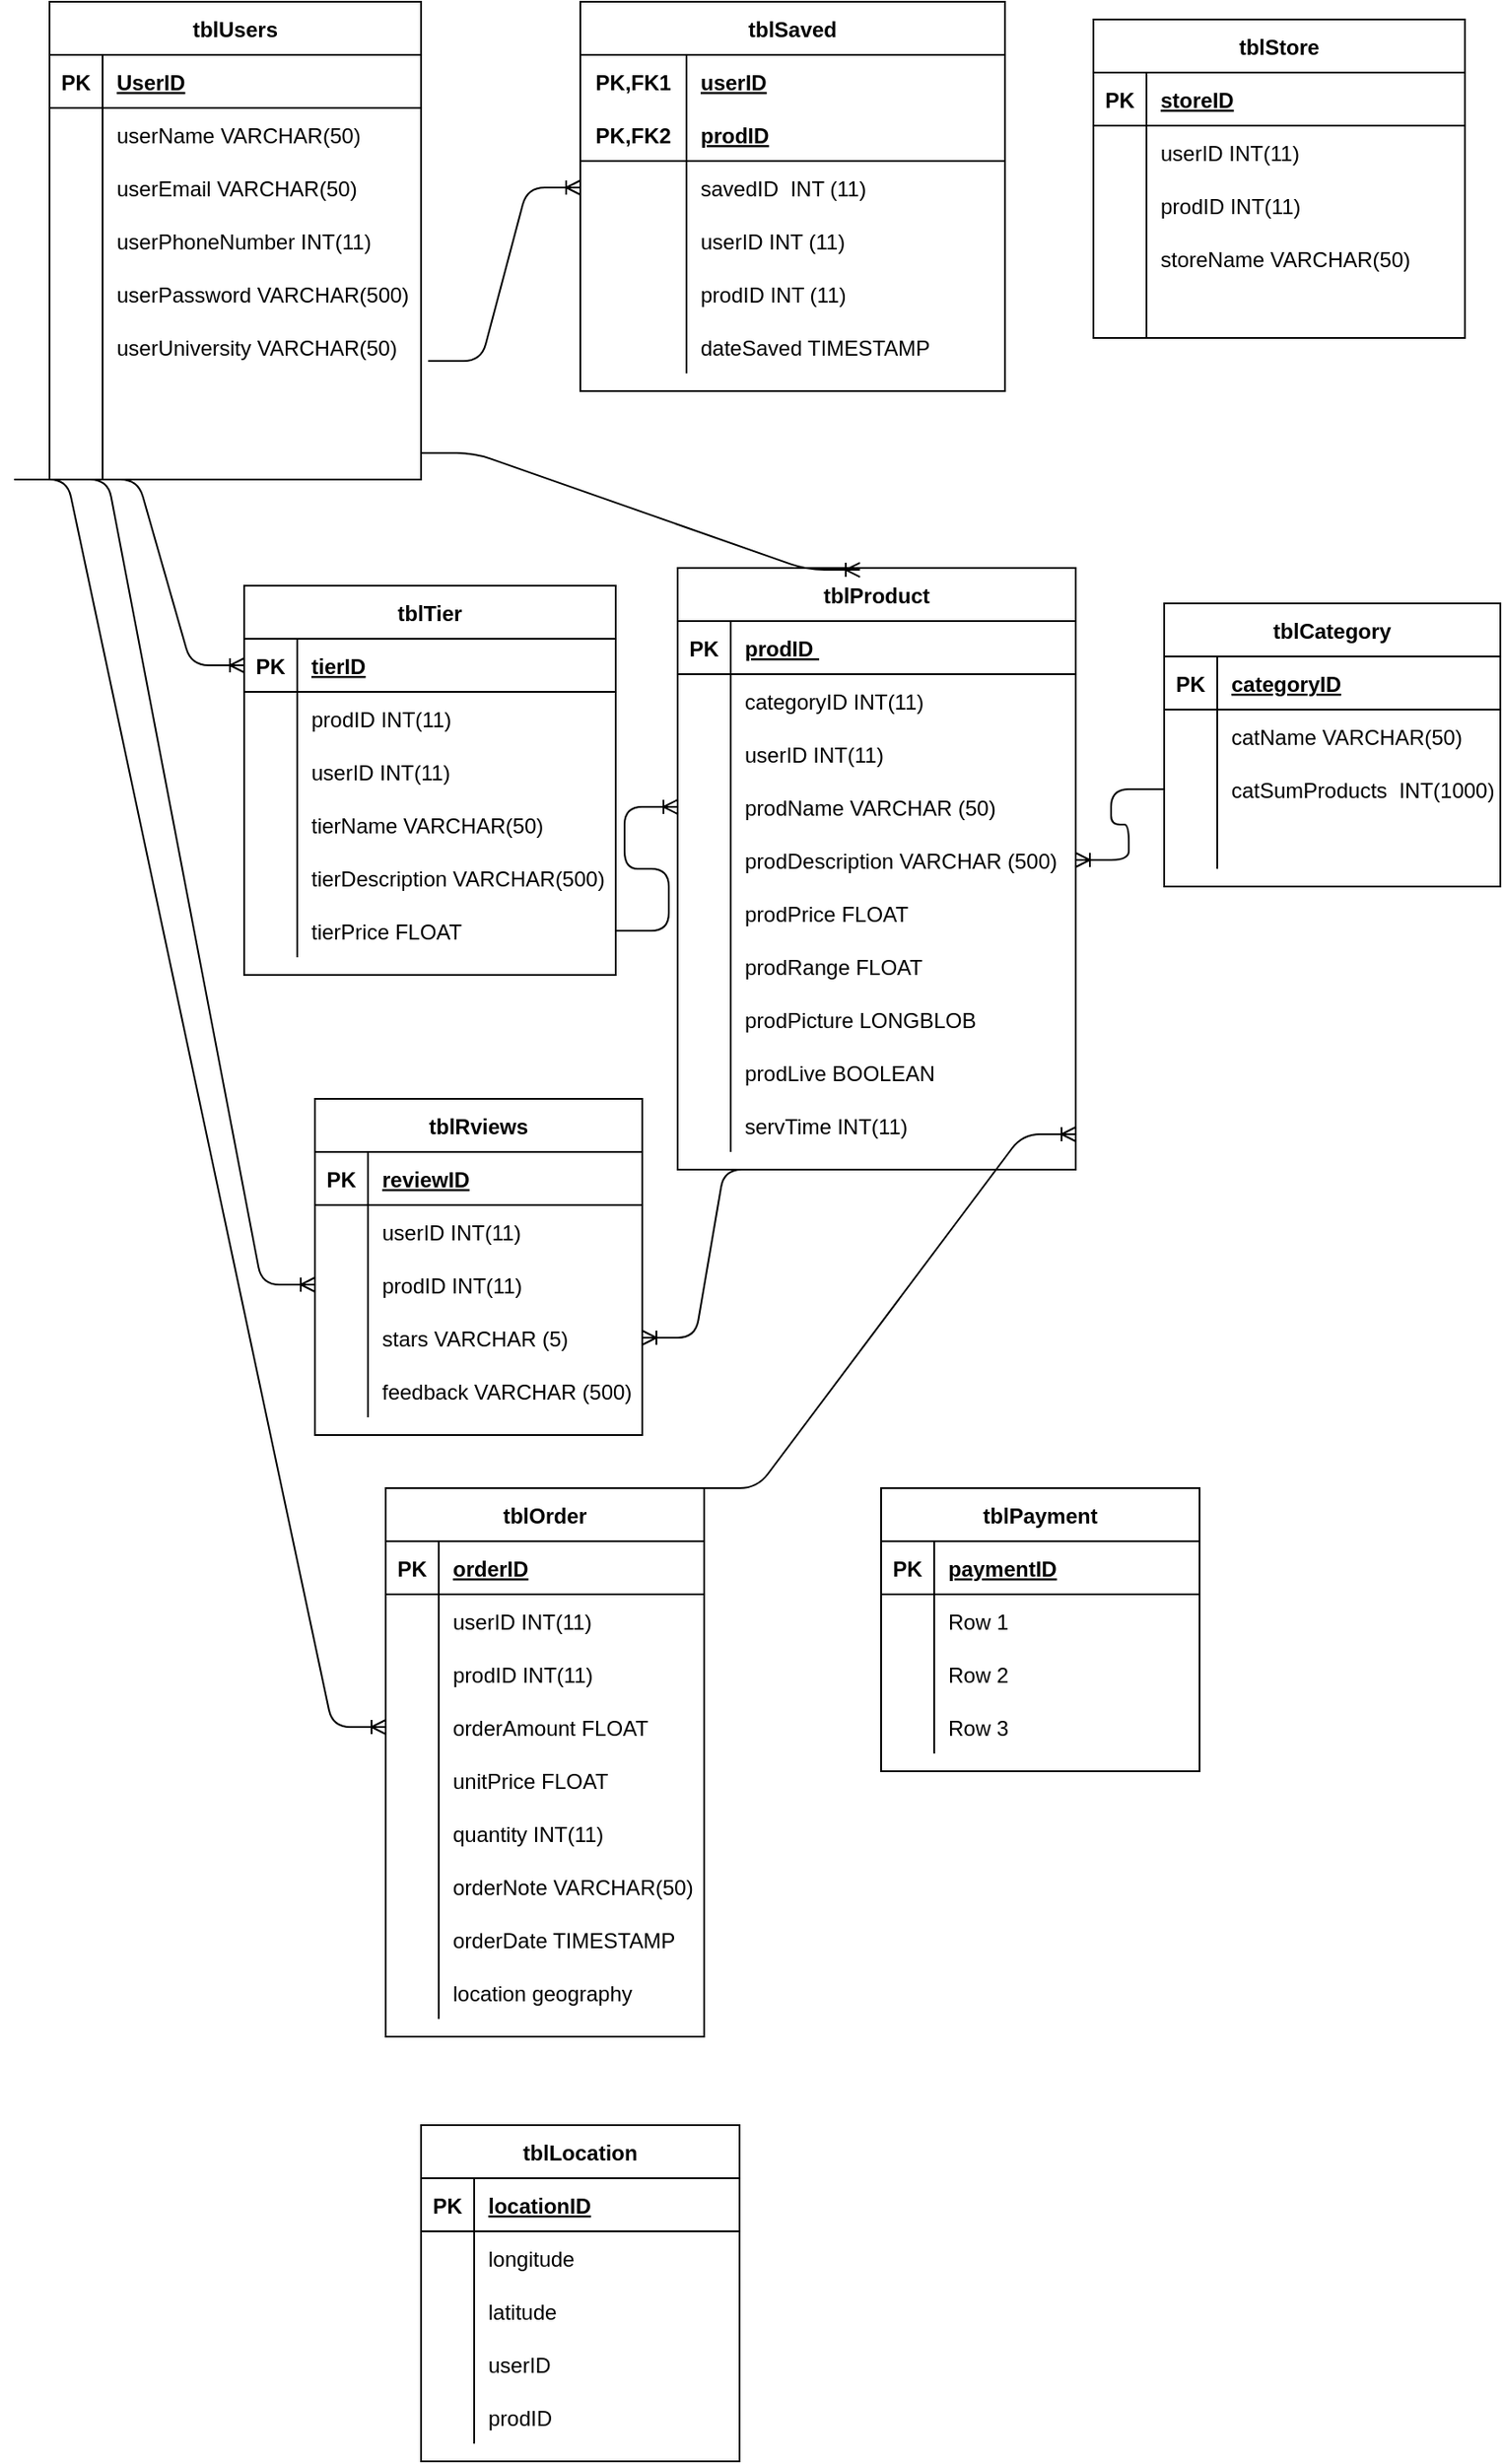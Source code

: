 <mxfile version="14.9.3" type="github">
  <diagram id="fBKo5sXfGQY_q-hxMvpM" name="Page-1">
    <mxGraphModel dx="1718" dy="482" grid="1" gridSize="10" guides="1" tooltips="1" connect="1" arrows="1" fold="1" page="1" pageScale="1" pageWidth="850" pageHeight="1100" math="0" shadow="0">
      <root>
        <mxCell id="0" />
        <mxCell id="1" parent="0" />
        <mxCell id="jsgp8Io5BWECslSWmgJ6-14" value="tblUsers" style="shape=table;startSize=30;container=1;collapsible=1;childLayout=tableLayout;fixedRows=1;rowLines=0;fontStyle=1;align=center;resizeLast=1;" parent="1" vertex="1">
          <mxGeometry x="20" y="40" width="210" height="270" as="geometry" />
        </mxCell>
        <mxCell id="jsgp8Io5BWECslSWmgJ6-15" value="" style="shape=partialRectangle;collapsible=0;dropTarget=0;pointerEvents=0;fillColor=none;top=0;left=0;bottom=1;right=0;points=[[0,0.5],[1,0.5]];portConstraint=eastwest;" parent="jsgp8Io5BWECslSWmgJ6-14" vertex="1">
          <mxGeometry y="30" width="210" height="30" as="geometry" />
        </mxCell>
        <mxCell id="jsgp8Io5BWECslSWmgJ6-16" value="PK" style="shape=partialRectangle;connectable=0;fillColor=none;top=0;left=0;bottom=0;right=0;fontStyle=1;overflow=hidden;" parent="jsgp8Io5BWECslSWmgJ6-15" vertex="1">
          <mxGeometry width="30" height="30" as="geometry" />
        </mxCell>
        <mxCell id="jsgp8Io5BWECslSWmgJ6-17" value="UserID" style="shape=partialRectangle;connectable=0;fillColor=none;top=0;left=0;bottom=0;right=0;align=left;spacingLeft=6;fontStyle=5;overflow=hidden;" parent="jsgp8Io5BWECslSWmgJ6-15" vertex="1">
          <mxGeometry x="30" width="180" height="30" as="geometry" />
        </mxCell>
        <mxCell id="jsgp8Io5BWECslSWmgJ6-18" value="" style="shape=partialRectangle;collapsible=0;dropTarget=0;pointerEvents=0;fillColor=none;top=0;left=0;bottom=0;right=0;points=[[0,0.5],[1,0.5]];portConstraint=eastwest;" parent="jsgp8Io5BWECslSWmgJ6-14" vertex="1">
          <mxGeometry y="60" width="210" height="30" as="geometry" />
        </mxCell>
        <mxCell id="jsgp8Io5BWECslSWmgJ6-19" value="" style="shape=partialRectangle;connectable=0;fillColor=none;top=0;left=0;bottom=0;right=0;editable=1;overflow=hidden;" parent="jsgp8Io5BWECslSWmgJ6-18" vertex="1">
          <mxGeometry width="30" height="30" as="geometry" />
        </mxCell>
        <mxCell id="jsgp8Io5BWECslSWmgJ6-20" value="userName VARCHAR(50)" style="shape=partialRectangle;connectable=0;fillColor=none;top=0;left=0;bottom=0;right=0;align=left;spacingLeft=6;overflow=hidden;" parent="jsgp8Io5BWECslSWmgJ6-18" vertex="1">
          <mxGeometry x="30" width="180" height="30" as="geometry" />
        </mxCell>
        <mxCell id="jsgp8Io5BWECslSWmgJ6-21" value="" style="shape=partialRectangle;collapsible=0;dropTarget=0;pointerEvents=0;fillColor=none;top=0;left=0;bottom=0;right=0;points=[[0,0.5],[1,0.5]];portConstraint=eastwest;" parent="jsgp8Io5BWECslSWmgJ6-14" vertex="1">
          <mxGeometry y="90" width="210" height="30" as="geometry" />
        </mxCell>
        <mxCell id="jsgp8Io5BWECslSWmgJ6-22" value="" style="shape=partialRectangle;connectable=0;fillColor=none;top=0;left=0;bottom=0;right=0;editable=1;overflow=hidden;" parent="jsgp8Io5BWECslSWmgJ6-21" vertex="1">
          <mxGeometry width="30" height="30" as="geometry" />
        </mxCell>
        <mxCell id="jsgp8Io5BWECslSWmgJ6-23" value="userEmail VARCHAR(50)" style="shape=partialRectangle;connectable=0;fillColor=none;top=0;left=0;bottom=0;right=0;align=left;spacingLeft=6;overflow=hidden;" parent="jsgp8Io5BWECslSWmgJ6-21" vertex="1">
          <mxGeometry x="30" width="180" height="30" as="geometry" />
        </mxCell>
        <mxCell id="jsgp8Io5BWECslSWmgJ6-24" value="" style="shape=partialRectangle;collapsible=0;dropTarget=0;pointerEvents=0;fillColor=none;top=0;left=0;bottom=0;right=0;points=[[0,0.5],[1,0.5]];portConstraint=eastwest;" parent="jsgp8Io5BWECslSWmgJ6-14" vertex="1">
          <mxGeometry y="120" width="210" height="30" as="geometry" />
        </mxCell>
        <mxCell id="jsgp8Io5BWECslSWmgJ6-25" value="" style="shape=partialRectangle;connectable=0;fillColor=none;top=0;left=0;bottom=0;right=0;editable=1;overflow=hidden;" parent="jsgp8Io5BWECslSWmgJ6-24" vertex="1">
          <mxGeometry width="30" height="30" as="geometry" />
        </mxCell>
        <mxCell id="jsgp8Io5BWECslSWmgJ6-26" value="userPhoneNumber INT(11)" style="shape=partialRectangle;connectable=0;fillColor=none;top=0;left=0;bottom=0;right=0;align=left;spacingLeft=6;overflow=hidden;" parent="jsgp8Io5BWECslSWmgJ6-24" vertex="1">
          <mxGeometry x="30" width="180" height="30" as="geometry" />
        </mxCell>
        <mxCell id="jsgp8Io5BWECslSWmgJ6-40" value="" style="shape=partialRectangle;collapsible=0;dropTarget=0;pointerEvents=0;fillColor=none;top=0;left=0;bottom=0;right=0;points=[[0,0.5],[1,0.5]];portConstraint=eastwest;" parent="jsgp8Io5BWECslSWmgJ6-14" vertex="1">
          <mxGeometry y="150" width="210" height="30" as="geometry" />
        </mxCell>
        <mxCell id="jsgp8Io5BWECslSWmgJ6-41" value="" style="shape=partialRectangle;connectable=0;fillColor=none;top=0;left=0;bottom=0;right=0;editable=1;overflow=hidden;" parent="jsgp8Io5BWECslSWmgJ6-40" vertex="1">
          <mxGeometry width="30" height="30" as="geometry" />
        </mxCell>
        <mxCell id="jsgp8Io5BWECslSWmgJ6-42" value="userPassword VARCHAR(500)" style="shape=partialRectangle;connectable=0;fillColor=none;top=0;left=0;bottom=0;right=0;align=left;spacingLeft=6;overflow=hidden;" parent="jsgp8Io5BWECslSWmgJ6-40" vertex="1">
          <mxGeometry x="30" width="180" height="30" as="geometry" />
        </mxCell>
        <mxCell id="jsgp8Io5BWECslSWmgJ6-43" value="" style="shape=partialRectangle;collapsible=0;dropTarget=0;pointerEvents=0;fillColor=none;top=0;left=0;bottom=0;right=0;points=[[0,0.5],[1,0.5]];portConstraint=eastwest;" parent="jsgp8Io5BWECslSWmgJ6-14" vertex="1">
          <mxGeometry y="180" width="210" height="30" as="geometry" />
        </mxCell>
        <mxCell id="jsgp8Io5BWECslSWmgJ6-44" value="" style="shape=partialRectangle;connectable=0;fillColor=none;top=0;left=0;bottom=0;right=0;editable=1;overflow=hidden;" parent="jsgp8Io5BWECslSWmgJ6-43" vertex="1">
          <mxGeometry width="30" height="30" as="geometry" />
        </mxCell>
        <mxCell id="jsgp8Io5BWECslSWmgJ6-45" value="userUniversity VARCHAR(50)" style="shape=partialRectangle;connectable=0;fillColor=none;top=0;left=0;bottom=0;right=0;align=left;spacingLeft=6;overflow=hidden;" parent="jsgp8Io5BWECslSWmgJ6-43" vertex="1">
          <mxGeometry x="30" width="180" height="30" as="geometry" />
        </mxCell>
        <mxCell id="jsgp8Io5BWECslSWmgJ6-46" value="" style="shape=partialRectangle;collapsible=0;dropTarget=0;pointerEvents=0;fillColor=none;top=0;left=0;bottom=0;right=0;points=[[0,0.5],[1,0.5]];portConstraint=eastwest;" parent="jsgp8Io5BWECslSWmgJ6-14" vertex="1">
          <mxGeometry y="210" width="210" height="30" as="geometry" />
        </mxCell>
        <mxCell id="jsgp8Io5BWECslSWmgJ6-47" value="" style="shape=partialRectangle;connectable=0;fillColor=none;top=0;left=0;bottom=0;right=0;editable=1;overflow=hidden;" parent="jsgp8Io5BWECslSWmgJ6-46" vertex="1">
          <mxGeometry width="30" height="30" as="geometry" />
        </mxCell>
        <mxCell id="jsgp8Io5BWECslSWmgJ6-48" value="" style="shape=partialRectangle;connectable=0;fillColor=none;top=0;left=0;bottom=0;right=0;align=left;spacingLeft=6;overflow=hidden;" parent="jsgp8Io5BWECslSWmgJ6-46" vertex="1">
          <mxGeometry x="30" width="180" height="30" as="geometry" />
        </mxCell>
        <mxCell id="jsgp8Io5BWECslSWmgJ6-49" value="" style="shape=partialRectangle;collapsible=0;dropTarget=0;pointerEvents=0;fillColor=none;top=0;left=0;bottom=0;right=0;points=[[0,0.5],[1,0.5]];portConstraint=eastwest;" parent="jsgp8Io5BWECslSWmgJ6-14" vertex="1">
          <mxGeometry y="240" width="210" height="30" as="geometry" />
        </mxCell>
        <mxCell id="jsgp8Io5BWECslSWmgJ6-50" value="" style="shape=partialRectangle;connectable=0;fillColor=none;top=0;left=0;bottom=0;right=0;editable=1;overflow=hidden;" parent="jsgp8Io5BWECslSWmgJ6-49" vertex="1">
          <mxGeometry width="30" height="30" as="geometry" />
        </mxCell>
        <mxCell id="jsgp8Io5BWECslSWmgJ6-51" value="" style="shape=partialRectangle;connectable=0;fillColor=none;top=0;left=0;bottom=0;right=0;align=left;spacingLeft=6;overflow=hidden;" parent="jsgp8Io5BWECslSWmgJ6-49" vertex="1">
          <mxGeometry x="30" width="180" height="30" as="geometry" />
        </mxCell>
        <mxCell id="jsgp8Io5BWECslSWmgJ6-27" value="tblSaved" style="shape=table;startSize=30;container=1;collapsible=1;childLayout=tableLayout;fixedRows=1;rowLines=0;fontStyle=1;align=center;resizeLast=1;" parent="1" vertex="1">
          <mxGeometry x="320" y="40" width="240" height="220" as="geometry" />
        </mxCell>
        <mxCell id="jsgp8Io5BWECslSWmgJ6-28" value="" style="shape=partialRectangle;collapsible=0;dropTarget=0;pointerEvents=0;fillColor=none;top=0;left=0;bottom=0;right=0;points=[[0,0.5],[1,0.5]];portConstraint=eastwest;" parent="jsgp8Io5BWECslSWmgJ6-27" vertex="1">
          <mxGeometry y="30" width="240" height="30" as="geometry" />
        </mxCell>
        <mxCell id="jsgp8Io5BWECslSWmgJ6-29" value="PK,FK1" style="shape=partialRectangle;connectable=0;fillColor=none;top=0;left=0;bottom=0;right=0;fontStyle=1;overflow=hidden;" parent="jsgp8Io5BWECslSWmgJ6-28" vertex="1">
          <mxGeometry width="60" height="30" as="geometry" />
        </mxCell>
        <mxCell id="jsgp8Io5BWECslSWmgJ6-30" value="userID" style="shape=partialRectangle;connectable=0;fillColor=none;top=0;left=0;bottom=0;right=0;align=left;spacingLeft=6;fontStyle=5;overflow=hidden;" parent="jsgp8Io5BWECslSWmgJ6-28" vertex="1">
          <mxGeometry x="60" width="180" height="30" as="geometry" />
        </mxCell>
        <mxCell id="jsgp8Io5BWECslSWmgJ6-31" value="" style="shape=partialRectangle;collapsible=0;dropTarget=0;pointerEvents=0;fillColor=none;top=0;left=0;bottom=1;right=0;points=[[0,0.5],[1,0.5]];portConstraint=eastwest;" parent="jsgp8Io5BWECslSWmgJ6-27" vertex="1">
          <mxGeometry y="60" width="240" height="30" as="geometry" />
        </mxCell>
        <mxCell id="jsgp8Io5BWECslSWmgJ6-32" value="PK,FK2" style="shape=partialRectangle;connectable=0;fillColor=none;top=0;left=0;bottom=0;right=0;fontStyle=1;overflow=hidden;" parent="jsgp8Io5BWECslSWmgJ6-31" vertex="1">
          <mxGeometry width="60" height="30" as="geometry" />
        </mxCell>
        <mxCell id="jsgp8Io5BWECslSWmgJ6-33" value="prodID" style="shape=partialRectangle;connectable=0;fillColor=none;top=0;left=0;bottom=0;right=0;align=left;spacingLeft=6;fontStyle=5;overflow=hidden;" parent="jsgp8Io5BWECslSWmgJ6-31" vertex="1">
          <mxGeometry x="60" width="180" height="30" as="geometry" />
        </mxCell>
        <mxCell id="jsgp8Io5BWECslSWmgJ6-34" value="" style="shape=partialRectangle;collapsible=0;dropTarget=0;pointerEvents=0;fillColor=none;top=0;left=0;bottom=0;right=0;points=[[0,0.5],[1,0.5]];portConstraint=eastwest;" parent="jsgp8Io5BWECslSWmgJ6-27" vertex="1">
          <mxGeometry y="90" width="240" height="30" as="geometry" />
        </mxCell>
        <mxCell id="jsgp8Io5BWECslSWmgJ6-35" value="" style="shape=partialRectangle;connectable=0;fillColor=none;top=0;left=0;bottom=0;right=0;editable=1;overflow=hidden;" parent="jsgp8Io5BWECslSWmgJ6-34" vertex="1">
          <mxGeometry width="60" height="30" as="geometry" />
        </mxCell>
        <mxCell id="jsgp8Io5BWECslSWmgJ6-36" value="savedID  INT (11)" style="shape=partialRectangle;connectable=0;fillColor=none;top=0;left=0;bottom=0;right=0;align=left;spacingLeft=6;overflow=hidden;" parent="jsgp8Io5BWECslSWmgJ6-34" vertex="1">
          <mxGeometry x="60" width="180" height="30" as="geometry" />
        </mxCell>
        <mxCell id="jsgp8Io5BWECslSWmgJ6-37" value="" style="shape=partialRectangle;collapsible=0;dropTarget=0;pointerEvents=0;fillColor=none;top=0;left=0;bottom=0;right=0;points=[[0,0.5],[1,0.5]];portConstraint=eastwest;" parent="jsgp8Io5BWECslSWmgJ6-27" vertex="1">
          <mxGeometry y="120" width="240" height="30" as="geometry" />
        </mxCell>
        <mxCell id="jsgp8Io5BWECslSWmgJ6-38" value="" style="shape=partialRectangle;connectable=0;fillColor=none;top=0;left=0;bottom=0;right=0;editable=1;overflow=hidden;" parent="jsgp8Io5BWECslSWmgJ6-37" vertex="1">
          <mxGeometry width="60" height="30" as="geometry" />
        </mxCell>
        <mxCell id="jsgp8Io5BWECslSWmgJ6-39" value="userID INT (11)" style="shape=partialRectangle;connectable=0;fillColor=none;top=0;left=0;bottom=0;right=0;align=left;spacingLeft=6;overflow=hidden;" parent="jsgp8Io5BWECslSWmgJ6-37" vertex="1">
          <mxGeometry x="60" width="180" height="30" as="geometry" />
        </mxCell>
        <mxCell id="jsgp8Io5BWECslSWmgJ6-65" value="" style="shape=partialRectangle;collapsible=0;dropTarget=0;pointerEvents=0;fillColor=none;top=0;left=0;bottom=0;right=0;points=[[0,0.5],[1,0.5]];portConstraint=eastwest;" parent="jsgp8Io5BWECslSWmgJ6-27" vertex="1">
          <mxGeometry y="150" width="240" height="30" as="geometry" />
        </mxCell>
        <mxCell id="jsgp8Io5BWECslSWmgJ6-66" value="" style="shape=partialRectangle;connectable=0;fillColor=none;top=0;left=0;bottom=0;right=0;editable=1;overflow=hidden;" parent="jsgp8Io5BWECslSWmgJ6-65" vertex="1">
          <mxGeometry width="60" height="30" as="geometry" />
        </mxCell>
        <mxCell id="jsgp8Io5BWECslSWmgJ6-67" value="prodID INT (11)" style="shape=partialRectangle;connectable=0;fillColor=none;top=0;left=0;bottom=0;right=0;align=left;spacingLeft=6;overflow=hidden;" parent="jsgp8Io5BWECslSWmgJ6-65" vertex="1">
          <mxGeometry x="60" width="180" height="30" as="geometry" />
        </mxCell>
        <mxCell id="jsgp8Io5BWECslSWmgJ6-68" value="" style="shape=partialRectangle;collapsible=0;dropTarget=0;pointerEvents=0;fillColor=none;top=0;left=0;bottom=0;right=0;points=[[0,0.5],[1,0.5]];portConstraint=eastwest;" parent="jsgp8Io5BWECslSWmgJ6-27" vertex="1">
          <mxGeometry y="180" width="240" height="30" as="geometry" />
        </mxCell>
        <mxCell id="jsgp8Io5BWECslSWmgJ6-69" value="" style="shape=partialRectangle;connectable=0;fillColor=none;top=0;left=0;bottom=0;right=0;editable=1;overflow=hidden;" parent="jsgp8Io5BWECslSWmgJ6-68" vertex="1">
          <mxGeometry width="60" height="30" as="geometry" />
        </mxCell>
        <mxCell id="jsgp8Io5BWECslSWmgJ6-70" value="dateSaved TIMESTAMP " style="shape=partialRectangle;connectable=0;fillColor=none;top=0;left=0;bottom=0;right=0;align=left;spacingLeft=6;overflow=hidden;" parent="jsgp8Io5BWECslSWmgJ6-68" vertex="1">
          <mxGeometry x="60" width="180" height="30" as="geometry" />
        </mxCell>
        <mxCell id="jsgp8Io5BWECslSWmgJ6-52" value="tblPayment" style="shape=table;startSize=30;container=1;collapsible=1;childLayout=tableLayout;fixedRows=1;rowLines=0;fontStyle=1;align=center;resizeLast=1;" parent="1" vertex="1">
          <mxGeometry x="490" y="880" width="180" height="160" as="geometry" />
        </mxCell>
        <mxCell id="jsgp8Io5BWECslSWmgJ6-53" value="" style="shape=partialRectangle;collapsible=0;dropTarget=0;pointerEvents=0;fillColor=none;top=0;left=0;bottom=1;right=0;points=[[0,0.5],[1,0.5]];portConstraint=eastwest;" parent="jsgp8Io5BWECslSWmgJ6-52" vertex="1">
          <mxGeometry y="30" width="180" height="30" as="geometry" />
        </mxCell>
        <mxCell id="jsgp8Io5BWECslSWmgJ6-54" value="PK" style="shape=partialRectangle;connectable=0;fillColor=none;top=0;left=0;bottom=0;right=0;fontStyle=1;overflow=hidden;" parent="jsgp8Io5BWECslSWmgJ6-53" vertex="1">
          <mxGeometry width="30" height="30" as="geometry" />
        </mxCell>
        <mxCell id="jsgp8Io5BWECslSWmgJ6-55" value="paymentID" style="shape=partialRectangle;connectable=0;fillColor=none;top=0;left=0;bottom=0;right=0;align=left;spacingLeft=6;fontStyle=5;overflow=hidden;" parent="jsgp8Io5BWECslSWmgJ6-53" vertex="1">
          <mxGeometry x="30" width="150" height="30" as="geometry" />
        </mxCell>
        <mxCell id="jsgp8Io5BWECslSWmgJ6-56" value="" style="shape=partialRectangle;collapsible=0;dropTarget=0;pointerEvents=0;fillColor=none;top=0;left=0;bottom=0;right=0;points=[[0,0.5],[1,0.5]];portConstraint=eastwest;" parent="jsgp8Io5BWECslSWmgJ6-52" vertex="1">
          <mxGeometry y="60" width="180" height="30" as="geometry" />
        </mxCell>
        <mxCell id="jsgp8Io5BWECslSWmgJ6-57" value="" style="shape=partialRectangle;connectable=0;fillColor=none;top=0;left=0;bottom=0;right=0;editable=1;overflow=hidden;" parent="jsgp8Io5BWECslSWmgJ6-56" vertex="1">
          <mxGeometry width="30" height="30" as="geometry" />
        </mxCell>
        <mxCell id="jsgp8Io5BWECslSWmgJ6-58" value="Row 1" style="shape=partialRectangle;connectable=0;fillColor=none;top=0;left=0;bottom=0;right=0;align=left;spacingLeft=6;overflow=hidden;" parent="jsgp8Io5BWECslSWmgJ6-56" vertex="1">
          <mxGeometry x="30" width="150" height="30" as="geometry" />
        </mxCell>
        <mxCell id="jsgp8Io5BWECslSWmgJ6-59" value="" style="shape=partialRectangle;collapsible=0;dropTarget=0;pointerEvents=0;fillColor=none;top=0;left=0;bottom=0;right=0;points=[[0,0.5],[1,0.5]];portConstraint=eastwest;" parent="jsgp8Io5BWECslSWmgJ6-52" vertex="1">
          <mxGeometry y="90" width="180" height="30" as="geometry" />
        </mxCell>
        <mxCell id="jsgp8Io5BWECslSWmgJ6-60" value="" style="shape=partialRectangle;connectable=0;fillColor=none;top=0;left=0;bottom=0;right=0;editable=1;overflow=hidden;" parent="jsgp8Io5BWECslSWmgJ6-59" vertex="1">
          <mxGeometry width="30" height="30" as="geometry" />
        </mxCell>
        <mxCell id="jsgp8Io5BWECslSWmgJ6-61" value="Row 2" style="shape=partialRectangle;connectable=0;fillColor=none;top=0;left=0;bottom=0;right=0;align=left;spacingLeft=6;overflow=hidden;" parent="jsgp8Io5BWECslSWmgJ6-59" vertex="1">
          <mxGeometry x="30" width="150" height="30" as="geometry" />
        </mxCell>
        <mxCell id="jsgp8Io5BWECslSWmgJ6-62" value="" style="shape=partialRectangle;collapsible=0;dropTarget=0;pointerEvents=0;fillColor=none;top=0;left=0;bottom=0;right=0;points=[[0,0.5],[1,0.5]];portConstraint=eastwest;" parent="jsgp8Io5BWECslSWmgJ6-52" vertex="1">
          <mxGeometry y="120" width="180" height="30" as="geometry" />
        </mxCell>
        <mxCell id="jsgp8Io5BWECslSWmgJ6-63" value="" style="shape=partialRectangle;connectable=0;fillColor=none;top=0;left=0;bottom=0;right=0;editable=1;overflow=hidden;" parent="jsgp8Io5BWECslSWmgJ6-62" vertex="1">
          <mxGeometry width="30" height="30" as="geometry" />
        </mxCell>
        <mxCell id="jsgp8Io5BWECslSWmgJ6-64" value="Row 3" style="shape=partialRectangle;connectable=0;fillColor=none;top=0;left=0;bottom=0;right=0;align=left;spacingLeft=6;overflow=hidden;" parent="jsgp8Io5BWECslSWmgJ6-62" vertex="1">
          <mxGeometry x="30" width="150" height="30" as="geometry" />
        </mxCell>
        <mxCell id="jsgp8Io5BWECslSWmgJ6-72" value="" style="edgeStyle=entityRelationEdgeStyle;fontSize=12;html=1;endArrow=ERoneToMany;exitX=1.019;exitY=0.767;exitDx=0;exitDy=0;exitPerimeter=0;entryX=0;entryY=0.5;entryDx=0;entryDy=0;" parent="1" source="jsgp8Io5BWECslSWmgJ6-43" target="jsgp8Io5BWECslSWmgJ6-34" edge="1">
          <mxGeometry width="100" height="100" relative="1" as="geometry">
            <mxPoint x="290" y="240" as="sourcePoint" />
            <mxPoint x="390" y="140" as="targetPoint" />
          </mxGeometry>
        </mxCell>
        <mxCell id="jsgp8Io5BWECslSWmgJ6-86" value="tblProduct" style="shape=table;startSize=30;container=1;collapsible=1;childLayout=tableLayout;fixedRows=1;rowLines=0;fontStyle=1;align=center;resizeLast=1;" parent="1" vertex="1">
          <mxGeometry x="375" y="360" width="225" height="340" as="geometry" />
        </mxCell>
        <mxCell id="jsgp8Io5BWECslSWmgJ6-87" value="" style="shape=partialRectangle;collapsible=0;dropTarget=0;pointerEvents=0;fillColor=none;top=0;left=0;bottom=1;right=0;points=[[0,0.5],[1,0.5]];portConstraint=eastwest;" parent="jsgp8Io5BWECslSWmgJ6-86" vertex="1">
          <mxGeometry y="30" width="225" height="30" as="geometry" />
        </mxCell>
        <mxCell id="jsgp8Io5BWECslSWmgJ6-88" value="PK" style="shape=partialRectangle;connectable=0;fillColor=none;top=0;left=0;bottom=0;right=0;fontStyle=1;overflow=hidden;" parent="jsgp8Io5BWECslSWmgJ6-87" vertex="1">
          <mxGeometry width="30" height="30" as="geometry" />
        </mxCell>
        <mxCell id="jsgp8Io5BWECslSWmgJ6-89" value="prodID " style="shape=partialRectangle;connectable=0;fillColor=none;top=0;left=0;bottom=0;right=0;align=left;spacingLeft=6;fontStyle=5;overflow=hidden;" parent="jsgp8Io5BWECslSWmgJ6-87" vertex="1">
          <mxGeometry x="30" width="195" height="30" as="geometry" />
        </mxCell>
        <mxCell id="jsgp8Io5BWECslSWmgJ6-90" value="" style="shape=partialRectangle;collapsible=0;dropTarget=0;pointerEvents=0;fillColor=none;top=0;left=0;bottom=0;right=0;points=[[0,0.5],[1,0.5]];portConstraint=eastwest;" parent="jsgp8Io5BWECslSWmgJ6-86" vertex="1">
          <mxGeometry y="60" width="225" height="30" as="geometry" />
        </mxCell>
        <mxCell id="jsgp8Io5BWECslSWmgJ6-91" value="" style="shape=partialRectangle;connectable=0;fillColor=none;top=0;left=0;bottom=0;right=0;editable=1;overflow=hidden;" parent="jsgp8Io5BWECslSWmgJ6-90" vertex="1">
          <mxGeometry width="30" height="30" as="geometry" />
        </mxCell>
        <mxCell id="jsgp8Io5BWECslSWmgJ6-92" value="categoryID INT(11)" style="shape=partialRectangle;connectable=0;fillColor=none;top=0;left=0;bottom=0;right=0;align=left;spacingLeft=6;overflow=hidden;" parent="jsgp8Io5BWECslSWmgJ6-90" vertex="1">
          <mxGeometry x="30" width="195" height="30" as="geometry" />
        </mxCell>
        <mxCell id="jsgp8Io5BWECslSWmgJ6-99" value="" style="shape=partialRectangle;collapsible=0;dropTarget=0;pointerEvents=0;fillColor=none;top=0;left=0;bottom=0;right=0;points=[[0,0.5],[1,0.5]];portConstraint=eastwest;" parent="jsgp8Io5BWECslSWmgJ6-86" vertex="1">
          <mxGeometry y="90" width="225" height="30" as="geometry" />
        </mxCell>
        <mxCell id="jsgp8Io5BWECslSWmgJ6-100" value="" style="shape=partialRectangle;connectable=0;fillColor=none;top=0;left=0;bottom=0;right=0;editable=1;overflow=hidden;" parent="jsgp8Io5BWECslSWmgJ6-99" vertex="1">
          <mxGeometry width="30" height="30" as="geometry" />
        </mxCell>
        <mxCell id="jsgp8Io5BWECslSWmgJ6-101" value="userID INT(11)" style="shape=partialRectangle;connectable=0;fillColor=none;top=0;left=0;bottom=0;right=0;align=left;spacingLeft=6;overflow=hidden;" parent="jsgp8Io5BWECslSWmgJ6-99" vertex="1">
          <mxGeometry x="30" width="195" height="30" as="geometry" />
        </mxCell>
        <mxCell id="jsgp8Io5BWECslSWmgJ6-93" value="" style="shape=partialRectangle;collapsible=0;dropTarget=0;pointerEvents=0;fillColor=none;top=0;left=0;bottom=0;right=0;points=[[0,0.5],[1,0.5]];portConstraint=eastwest;" parent="jsgp8Io5BWECslSWmgJ6-86" vertex="1">
          <mxGeometry y="120" width="225" height="30" as="geometry" />
        </mxCell>
        <mxCell id="jsgp8Io5BWECslSWmgJ6-94" value="" style="shape=partialRectangle;connectable=0;fillColor=none;top=0;left=0;bottom=0;right=0;editable=1;overflow=hidden;" parent="jsgp8Io5BWECslSWmgJ6-93" vertex="1">
          <mxGeometry width="30" height="30" as="geometry" />
        </mxCell>
        <mxCell id="jsgp8Io5BWECslSWmgJ6-95" value="prodName VARCHAR (50)" style="shape=partialRectangle;connectable=0;fillColor=none;top=0;left=0;bottom=0;right=0;align=left;spacingLeft=6;overflow=hidden;" parent="jsgp8Io5BWECslSWmgJ6-93" vertex="1">
          <mxGeometry x="30" width="195" height="30" as="geometry" />
        </mxCell>
        <mxCell id="jsgp8Io5BWECslSWmgJ6-102" value="" style="shape=partialRectangle;collapsible=0;dropTarget=0;pointerEvents=0;fillColor=none;top=0;left=0;bottom=0;right=0;points=[[0,0.5],[1,0.5]];portConstraint=eastwest;" parent="jsgp8Io5BWECslSWmgJ6-86" vertex="1">
          <mxGeometry y="150" width="225" height="30" as="geometry" />
        </mxCell>
        <mxCell id="jsgp8Io5BWECslSWmgJ6-103" value="" style="shape=partialRectangle;connectable=0;fillColor=none;top=0;left=0;bottom=0;right=0;editable=1;overflow=hidden;" parent="jsgp8Io5BWECslSWmgJ6-102" vertex="1">
          <mxGeometry width="30" height="30" as="geometry" />
        </mxCell>
        <mxCell id="jsgp8Io5BWECslSWmgJ6-104" value="prodDescription VARCHAR (500)" style="shape=partialRectangle;connectable=0;fillColor=none;top=0;left=0;bottom=0;right=0;align=left;spacingLeft=6;overflow=hidden;" parent="jsgp8Io5BWECslSWmgJ6-102" vertex="1">
          <mxGeometry x="30" width="195" height="30" as="geometry" />
        </mxCell>
        <mxCell id="jsgp8Io5BWECslSWmgJ6-96" value="" style="shape=partialRectangle;collapsible=0;dropTarget=0;pointerEvents=0;fillColor=none;top=0;left=0;bottom=0;right=0;points=[[0,0.5],[1,0.5]];portConstraint=eastwest;" parent="jsgp8Io5BWECslSWmgJ6-86" vertex="1">
          <mxGeometry y="180" width="225" height="30" as="geometry" />
        </mxCell>
        <mxCell id="jsgp8Io5BWECslSWmgJ6-97" value="" style="shape=partialRectangle;connectable=0;fillColor=none;top=0;left=0;bottom=0;right=0;editable=1;overflow=hidden;" parent="jsgp8Io5BWECslSWmgJ6-96" vertex="1">
          <mxGeometry width="30" height="30" as="geometry" />
        </mxCell>
        <mxCell id="jsgp8Io5BWECslSWmgJ6-98" value="prodPrice FLOAT" style="shape=partialRectangle;connectable=0;fillColor=none;top=0;left=0;bottom=0;right=0;align=left;spacingLeft=6;overflow=hidden;" parent="jsgp8Io5BWECslSWmgJ6-96" vertex="1">
          <mxGeometry x="30" width="195" height="30" as="geometry" />
        </mxCell>
        <mxCell id="jsgp8Io5BWECslSWmgJ6-105" value="" style="shape=partialRectangle;collapsible=0;dropTarget=0;pointerEvents=0;fillColor=none;top=0;left=0;bottom=0;right=0;points=[[0,0.5],[1,0.5]];portConstraint=eastwest;" parent="jsgp8Io5BWECslSWmgJ6-86" vertex="1">
          <mxGeometry y="210" width="225" height="30" as="geometry" />
        </mxCell>
        <mxCell id="jsgp8Io5BWECslSWmgJ6-106" value="" style="shape=partialRectangle;connectable=0;fillColor=none;top=0;left=0;bottom=0;right=0;editable=1;overflow=hidden;" parent="jsgp8Io5BWECslSWmgJ6-105" vertex="1">
          <mxGeometry width="30" height="30" as="geometry" />
        </mxCell>
        <mxCell id="jsgp8Io5BWECslSWmgJ6-107" value="prodRange FLOAT" style="shape=partialRectangle;connectable=0;fillColor=none;top=0;left=0;bottom=0;right=0;align=left;spacingLeft=6;overflow=hidden;" parent="jsgp8Io5BWECslSWmgJ6-105" vertex="1">
          <mxGeometry x="30" width="195" height="30" as="geometry" />
        </mxCell>
        <mxCell id="jsgp8Io5BWECslSWmgJ6-108" value="" style="shape=partialRectangle;collapsible=0;dropTarget=0;pointerEvents=0;fillColor=none;top=0;left=0;bottom=0;right=0;points=[[0,0.5],[1,0.5]];portConstraint=eastwest;" parent="jsgp8Io5BWECslSWmgJ6-86" vertex="1">
          <mxGeometry y="240" width="225" height="30" as="geometry" />
        </mxCell>
        <mxCell id="jsgp8Io5BWECslSWmgJ6-109" value="" style="shape=partialRectangle;connectable=0;fillColor=none;top=0;left=0;bottom=0;right=0;editable=1;overflow=hidden;" parent="jsgp8Io5BWECslSWmgJ6-108" vertex="1">
          <mxGeometry width="30" height="30" as="geometry" />
        </mxCell>
        <mxCell id="jsgp8Io5BWECslSWmgJ6-110" value="prodPicture LONGBLOB" style="shape=partialRectangle;connectable=0;fillColor=none;top=0;left=0;bottom=0;right=0;align=left;spacingLeft=6;overflow=hidden;" parent="jsgp8Io5BWECslSWmgJ6-108" vertex="1">
          <mxGeometry x="30" width="195" height="30" as="geometry" />
        </mxCell>
        <mxCell id="jsgp8Io5BWECslSWmgJ6-111" value="" style="shape=partialRectangle;collapsible=0;dropTarget=0;pointerEvents=0;fillColor=none;top=0;left=0;bottom=0;right=0;points=[[0,0.5],[1,0.5]];portConstraint=eastwest;" parent="jsgp8Io5BWECslSWmgJ6-86" vertex="1">
          <mxGeometry y="270" width="225" height="30" as="geometry" />
        </mxCell>
        <mxCell id="jsgp8Io5BWECslSWmgJ6-112" value="" style="shape=partialRectangle;connectable=0;fillColor=none;top=0;left=0;bottom=0;right=0;editable=1;overflow=hidden;" parent="jsgp8Io5BWECslSWmgJ6-111" vertex="1">
          <mxGeometry width="30" height="30" as="geometry" />
        </mxCell>
        <mxCell id="jsgp8Io5BWECslSWmgJ6-113" value="prodLive BOOLEAN" style="shape=partialRectangle;connectable=0;fillColor=none;top=0;left=0;bottom=0;right=0;align=left;spacingLeft=6;overflow=hidden;" parent="jsgp8Io5BWECslSWmgJ6-111" vertex="1">
          <mxGeometry x="30" width="195" height="30" as="geometry" />
        </mxCell>
        <mxCell id="jsgp8Io5BWECslSWmgJ6-223" value="" style="shape=partialRectangle;collapsible=0;dropTarget=0;pointerEvents=0;fillColor=none;top=0;left=0;bottom=0;right=0;points=[[0,0.5],[1,0.5]];portConstraint=eastwest;" parent="jsgp8Io5BWECslSWmgJ6-86" vertex="1">
          <mxGeometry y="300" width="225" height="30" as="geometry" />
        </mxCell>
        <mxCell id="jsgp8Io5BWECslSWmgJ6-224" value="" style="shape=partialRectangle;connectable=0;fillColor=none;top=0;left=0;bottom=0;right=0;editable=1;overflow=hidden;" parent="jsgp8Io5BWECslSWmgJ6-223" vertex="1">
          <mxGeometry width="30" height="30" as="geometry" />
        </mxCell>
        <mxCell id="jsgp8Io5BWECslSWmgJ6-225" value="servTime INT(11)" style="shape=partialRectangle;connectable=0;fillColor=none;top=0;left=0;bottom=0;right=0;align=left;spacingLeft=6;overflow=hidden;" parent="jsgp8Io5BWECslSWmgJ6-223" vertex="1">
          <mxGeometry x="30" width="195" height="30" as="geometry" />
        </mxCell>
        <mxCell id="jsgp8Io5BWECslSWmgJ6-114" value="" style="edgeStyle=entityRelationEdgeStyle;fontSize=12;html=1;endArrow=ERoneToMany;entryX=0.458;entryY=0.003;entryDx=0;entryDy=0;entryPerimeter=0;" parent="1" source="jsgp8Io5BWECslSWmgJ6-49" target="jsgp8Io5BWECslSWmgJ6-86" edge="1">
          <mxGeometry width="100" height="100" relative="1" as="geometry">
            <mxPoint x="150" y="309" as="sourcePoint" />
            <mxPoint x="200" y="320" as="targetPoint" />
          </mxGeometry>
        </mxCell>
        <mxCell id="jsgp8Io5BWECslSWmgJ6-115" value="tblCategory" style="shape=table;startSize=30;container=1;collapsible=1;childLayout=tableLayout;fixedRows=1;rowLines=0;fontStyle=1;align=center;resizeLast=1;" parent="1" vertex="1">
          <mxGeometry x="650" y="380" width="190" height="160" as="geometry" />
        </mxCell>
        <mxCell id="jsgp8Io5BWECslSWmgJ6-116" value="" style="shape=partialRectangle;collapsible=0;dropTarget=0;pointerEvents=0;fillColor=none;top=0;left=0;bottom=1;right=0;points=[[0,0.5],[1,0.5]];portConstraint=eastwest;" parent="jsgp8Io5BWECslSWmgJ6-115" vertex="1">
          <mxGeometry y="30" width="190" height="30" as="geometry" />
        </mxCell>
        <mxCell id="jsgp8Io5BWECslSWmgJ6-117" value="PK" style="shape=partialRectangle;connectable=0;fillColor=none;top=0;left=0;bottom=0;right=0;fontStyle=1;overflow=hidden;" parent="jsgp8Io5BWECslSWmgJ6-116" vertex="1">
          <mxGeometry width="30" height="30" as="geometry" />
        </mxCell>
        <mxCell id="jsgp8Io5BWECslSWmgJ6-118" value="categoryID" style="shape=partialRectangle;connectable=0;fillColor=none;top=0;left=0;bottom=0;right=0;align=left;spacingLeft=6;fontStyle=5;overflow=hidden;" parent="jsgp8Io5BWECslSWmgJ6-116" vertex="1">
          <mxGeometry x="30" width="160" height="30" as="geometry" />
        </mxCell>
        <mxCell id="jsgp8Io5BWECslSWmgJ6-119" value="" style="shape=partialRectangle;collapsible=0;dropTarget=0;pointerEvents=0;fillColor=none;top=0;left=0;bottom=0;right=0;points=[[0,0.5],[1,0.5]];portConstraint=eastwest;" parent="jsgp8Io5BWECslSWmgJ6-115" vertex="1">
          <mxGeometry y="60" width="190" height="30" as="geometry" />
        </mxCell>
        <mxCell id="jsgp8Io5BWECslSWmgJ6-120" value="" style="shape=partialRectangle;connectable=0;fillColor=none;top=0;left=0;bottom=0;right=0;editable=1;overflow=hidden;" parent="jsgp8Io5BWECslSWmgJ6-119" vertex="1">
          <mxGeometry width="30" height="30" as="geometry" />
        </mxCell>
        <mxCell id="jsgp8Io5BWECslSWmgJ6-121" value="catName VARCHAR(50)" style="shape=partialRectangle;connectable=0;fillColor=none;top=0;left=0;bottom=0;right=0;align=left;spacingLeft=6;overflow=hidden;" parent="jsgp8Io5BWECslSWmgJ6-119" vertex="1">
          <mxGeometry x="30" width="160" height="30" as="geometry" />
        </mxCell>
        <mxCell id="jsgp8Io5BWECslSWmgJ6-122" value="" style="shape=partialRectangle;collapsible=0;dropTarget=0;pointerEvents=0;fillColor=none;top=0;left=0;bottom=0;right=0;points=[[0,0.5],[1,0.5]];portConstraint=eastwest;" parent="jsgp8Io5BWECslSWmgJ6-115" vertex="1">
          <mxGeometry y="90" width="190" height="30" as="geometry" />
        </mxCell>
        <mxCell id="jsgp8Io5BWECslSWmgJ6-123" value="" style="shape=partialRectangle;connectable=0;fillColor=none;top=0;left=0;bottom=0;right=0;editable=1;overflow=hidden;" parent="jsgp8Io5BWECslSWmgJ6-122" vertex="1">
          <mxGeometry width="30" height="30" as="geometry" />
        </mxCell>
        <mxCell id="jsgp8Io5BWECslSWmgJ6-124" value="catSumProducts  INT(1000)" style="shape=partialRectangle;connectable=0;fillColor=none;top=0;left=0;bottom=0;right=0;align=left;spacingLeft=6;overflow=hidden;" parent="jsgp8Io5BWECslSWmgJ6-122" vertex="1">
          <mxGeometry x="30" width="160" height="30" as="geometry" />
        </mxCell>
        <mxCell id="jsgp8Io5BWECslSWmgJ6-125" value="" style="shape=partialRectangle;collapsible=0;dropTarget=0;pointerEvents=0;fillColor=none;top=0;left=0;bottom=0;right=0;points=[[0,0.5],[1,0.5]];portConstraint=eastwest;" parent="jsgp8Io5BWECslSWmgJ6-115" vertex="1">
          <mxGeometry y="120" width="190" height="30" as="geometry" />
        </mxCell>
        <mxCell id="jsgp8Io5BWECslSWmgJ6-126" value="" style="shape=partialRectangle;connectable=0;fillColor=none;top=0;left=0;bottom=0;right=0;editable=1;overflow=hidden;" parent="jsgp8Io5BWECslSWmgJ6-125" vertex="1">
          <mxGeometry width="30" height="30" as="geometry" />
        </mxCell>
        <mxCell id="jsgp8Io5BWECslSWmgJ6-127" value="" style="shape=partialRectangle;connectable=0;fillColor=none;top=0;left=0;bottom=0;right=0;align=left;spacingLeft=6;overflow=hidden;" parent="jsgp8Io5BWECslSWmgJ6-125" vertex="1">
          <mxGeometry x="30" width="160" height="30" as="geometry" />
        </mxCell>
        <mxCell id="jsgp8Io5BWECslSWmgJ6-128" value="" style="edgeStyle=entityRelationEdgeStyle;fontSize=12;html=1;endArrow=ERoneToMany;entryX=1;entryY=0.5;entryDx=0;entryDy=0;exitX=0;exitY=0.5;exitDx=0;exitDy=0;" parent="1" source="jsgp8Io5BWECslSWmgJ6-122" target="jsgp8Io5BWECslSWmgJ6-102" edge="1">
          <mxGeometry width="100" height="100" relative="1" as="geometry">
            <mxPoint x="470" y="520" as="sourcePoint" />
            <mxPoint x="280" y="450" as="targetPoint" />
          </mxGeometry>
        </mxCell>
        <mxCell id="jsgp8Io5BWECslSWmgJ6-130" value="tblTier" style="shape=table;startSize=30;container=1;collapsible=1;childLayout=tableLayout;fixedRows=1;rowLines=0;fontStyle=1;align=center;resizeLast=1;" parent="1" vertex="1">
          <mxGeometry x="130" y="370" width="210" height="220" as="geometry" />
        </mxCell>
        <mxCell id="jsgp8Io5BWECslSWmgJ6-131" value="" style="shape=partialRectangle;collapsible=0;dropTarget=0;pointerEvents=0;fillColor=none;top=0;left=0;bottom=1;right=0;points=[[0,0.5],[1,0.5]];portConstraint=eastwest;" parent="jsgp8Io5BWECslSWmgJ6-130" vertex="1">
          <mxGeometry y="30" width="210" height="30" as="geometry" />
        </mxCell>
        <mxCell id="jsgp8Io5BWECslSWmgJ6-132" value="PK" style="shape=partialRectangle;connectable=0;fillColor=none;top=0;left=0;bottom=0;right=0;fontStyle=1;overflow=hidden;" parent="jsgp8Io5BWECslSWmgJ6-131" vertex="1">
          <mxGeometry width="30" height="30" as="geometry" />
        </mxCell>
        <mxCell id="jsgp8Io5BWECslSWmgJ6-133" value="tierID" style="shape=partialRectangle;connectable=0;fillColor=none;top=0;left=0;bottom=0;right=0;align=left;spacingLeft=6;fontStyle=5;overflow=hidden;" parent="jsgp8Io5BWECslSWmgJ6-131" vertex="1">
          <mxGeometry x="30" width="180" height="30" as="geometry" />
        </mxCell>
        <mxCell id="jsgp8Io5BWECslSWmgJ6-134" value="" style="shape=partialRectangle;collapsible=0;dropTarget=0;pointerEvents=0;fillColor=none;top=0;left=0;bottom=0;right=0;points=[[0,0.5],[1,0.5]];portConstraint=eastwest;" parent="jsgp8Io5BWECslSWmgJ6-130" vertex="1">
          <mxGeometry y="60" width="210" height="30" as="geometry" />
        </mxCell>
        <mxCell id="jsgp8Io5BWECslSWmgJ6-135" value="" style="shape=partialRectangle;connectable=0;fillColor=none;top=0;left=0;bottom=0;right=0;editable=1;overflow=hidden;" parent="jsgp8Io5BWECslSWmgJ6-134" vertex="1">
          <mxGeometry width="30" height="30" as="geometry" />
        </mxCell>
        <mxCell id="jsgp8Io5BWECslSWmgJ6-136" value="prodID INT(11)" style="shape=partialRectangle;connectable=0;fillColor=none;top=0;left=0;bottom=0;right=0;align=left;spacingLeft=6;overflow=hidden;" parent="jsgp8Io5BWECslSWmgJ6-134" vertex="1">
          <mxGeometry x="30" width="180" height="30" as="geometry" />
        </mxCell>
        <mxCell id="jsgp8Io5BWECslSWmgJ6-137" value="" style="shape=partialRectangle;collapsible=0;dropTarget=0;pointerEvents=0;fillColor=none;top=0;left=0;bottom=0;right=0;points=[[0,0.5],[1,0.5]];portConstraint=eastwest;" parent="jsgp8Io5BWECslSWmgJ6-130" vertex="1">
          <mxGeometry y="90" width="210" height="30" as="geometry" />
        </mxCell>
        <mxCell id="jsgp8Io5BWECslSWmgJ6-138" value="" style="shape=partialRectangle;connectable=0;fillColor=none;top=0;left=0;bottom=0;right=0;editable=1;overflow=hidden;" parent="jsgp8Io5BWECslSWmgJ6-137" vertex="1">
          <mxGeometry width="30" height="30" as="geometry" />
        </mxCell>
        <mxCell id="jsgp8Io5BWECslSWmgJ6-139" value="userID INT(11)" style="shape=partialRectangle;connectable=0;fillColor=none;top=0;left=0;bottom=0;right=0;align=left;spacingLeft=6;overflow=hidden;" parent="jsgp8Io5BWECslSWmgJ6-137" vertex="1">
          <mxGeometry x="30" width="180" height="30" as="geometry" />
        </mxCell>
        <mxCell id="jsgp8Io5BWECslSWmgJ6-140" value="" style="shape=partialRectangle;collapsible=0;dropTarget=0;pointerEvents=0;fillColor=none;top=0;left=0;bottom=0;right=0;points=[[0,0.5],[1,0.5]];portConstraint=eastwest;" parent="jsgp8Io5BWECslSWmgJ6-130" vertex="1">
          <mxGeometry y="120" width="210" height="30" as="geometry" />
        </mxCell>
        <mxCell id="jsgp8Io5BWECslSWmgJ6-141" value="" style="shape=partialRectangle;connectable=0;fillColor=none;top=0;left=0;bottom=0;right=0;editable=1;overflow=hidden;" parent="jsgp8Io5BWECslSWmgJ6-140" vertex="1">
          <mxGeometry width="30" height="30" as="geometry" />
        </mxCell>
        <mxCell id="jsgp8Io5BWECslSWmgJ6-142" value="tierName VARCHAR(50)" style="shape=partialRectangle;connectable=0;fillColor=none;top=0;left=0;bottom=0;right=0;align=left;spacingLeft=6;overflow=hidden;" parent="jsgp8Io5BWECslSWmgJ6-140" vertex="1">
          <mxGeometry x="30" width="180" height="30" as="geometry" />
        </mxCell>
        <mxCell id="jsgp8Io5BWECslSWmgJ6-143" value="" style="shape=partialRectangle;collapsible=0;dropTarget=0;pointerEvents=0;fillColor=none;top=0;left=0;bottom=0;right=0;points=[[0,0.5],[1,0.5]];portConstraint=eastwest;" parent="jsgp8Io5BWECslSWmgJ6-130" vertex="1">
          <mxGeometry y="150" width="210" height="30" as="geometry" />
        </mxCell>
        <mxCell id="jsgp8Io5BWECslSWmgJ6-144" value="" style="shape=partialRectangle;connectable=0;fillColor=none;top=0;left=0;bottom=0;right=0;editable=1;overflow=hidden;" parent="jsgp8Io5BWECslSWmgJ6-143" vertex="1">
          <mxGeometry width="30" height="30" as="geometry" />
        </mxCell>
        <mxCell id="jsgp8Io5BWECslSWmgJ6-145" value="tierDescription VARCHAR(500)" style="shape=partialRectangle;connectable=0;fillColor=none;top=0;left=0;bottom=0;right=0;align=left;spacingLeft=6;overflow=hidden;" parent="jsgp8Io5BWECslSWmgJ6-143" vertex="1">
          <mxGeometry x="30" width="180" height="30" as="geometry" />
        </mxCell>
        <mxCell id="jsgp8Io5BWECslSWmgJ6-146" value="" style="shape=partialRectangle;collapsible=0;dropTarget=0;pointerEvents=0;fillColor=none;top=0;left=0;bottom=0;right=0;points=[[0,0.5],[1,0.5]];portConstraint=eastwest;" parent="jsgp8Io5BWECslSWmgJ6-130" vertex="1">
          <mxGeometry y="180" width="210" height="30" as="geometry" />
        </mxCell>
        <mxCell id="jsgp8Io5BWECslSWmgJ6-147" value="" style="shape=partialRectangle;connectable=0;fillColor=none;top=0;left=0;bottom=0;right=0;editable=1;overflow=hidden;" parent="jsgp8Io5BWECslSWmgJ6-146" vertex="1">
          <mxGeometry width="30" height="30" as="geometry" />
        </mxCell>
        <mxCell id="jsgp8Io5BWECslSWmgJ6-148" value="tierPrice FLOAT" style="shape=partialRectangle;connectable=0;fillColor=none;top=0;left=0;bottom=0;right=0;align=left;spacingLeft=6;overflow=hidden;" parent="jsgp8Io5BWECslSWmgJ6-146" vertex="1">
          <mxGeometry x="30" width="180" height="30" as="geometry" />
        </mxCell>
        <mxCell id="jsgp8Io5BWECslSWmgJ6-152" value="" style="edgeStyle=entityRelationEdgeStyle;fontSize=12;html=1;endArrow=ERoneToMany;entryX=0;entryY=0.5;entryDx=0;entryDy=0;" parent="1" target="jsgp8Io5BWECslSWmgJ6-131" edge="1">
          <mxGeometry width="100" height="100" relative="1" as="geometry">
            <mxPoint x="40" y="310" as="sourcePoint" />
            <mxPoint x="470" y="460" as="targetPoint" />
          </mxGeometry>
        </mxCell>
        <mxCell id="jsgp8Io5BWECslSWmgJ6-156" value="" style="edgeStyle=entityRelationEdgeStyle;fontSize=12;html=1;endArrow=ERoneToMany;exitX=1;exitY=0.5;exitDx=0;exitDy=0;" parent="1" source="jsgp8Io5BWECslSWmgJ6-146" target="jsgp8Io5BWECslSWmgJ6-93" edge="1">
          <mxGeometry width="100" height="100" relative="1" as="geometry">
            <mxPoint x="370" y="560" as="sourcePoint" />
            <mxPoint x="470" y="460" as="targetPoint" />
          </mxGeometry>
        </mxCell>
        <mxCell id="jsgp8Io5BWECslSWmgJ6-157" value="tblRviews" style="shape=table;startSize=30;container=1;collapsible=1;childLayout=tableLayout;fixedRows=1;rowLines=0;fontStyle=1;align=center;resizeLast=1;" parent="1" vertex="1">
          <mxGeometry x="170" y="660" width="185" height="190" as="geometry" />
        </mxCell>
        <mxCell id="jsgp8Io5BWECslSWmgJ6-158" value="" style="shape=partialRectangle;collapsible=0;dropTarget=0;pointerEvents=0;fillColor=none;top=0;left=0;bottom=1;right=0;points=[[0,0.5],[1,0.5]];portConstraint=eastwest;" parent="jsgp8Io5BWECslSWmgJ6-157" vertex="1">
          <mxGeometry y="30" width="185" height="30" as="geometry" />
        </mxCell>
        <mxCell id="jsgp8Io5BWECslSWmgJ6-159" value="PK" style="shape=partialRectangle;connectable=0;fillColor=none;top=0;left=0;bottom=0;right=0;fontStyle=1;overflow=hidden;" parent="jsgp8Io5BWECslSWmgJ6-158" vertex="1">
          <mxGeometry width="30" height="30" as="geometry" />
        </mxCell>
        <mxCell id="jsgp8Io5BWECslSWmgJ6-160" value="reviewID" style="shape=partialRectangle;connectable=0;fillColor=none;top=0;left=0;bottom=0;right=0;align=left;spacingLeft=6;fontStyle=5;overflow=hidden;" parent="jsgp8Io5BWECslSWmgJ6-158" vertex="1">
          <mxGeometry x="30" width="155" height="30" as="geometry" />
        </mxCell>
        <mxCell id="jsgp8Io5BWECslSWmgJ6-161" value="" style="shape=partialRectangle;collapsible=0;dropTarget=0;pointerEvents=0;fillColor=none;top=0;left=0;bottom=0;right=0;points=[[0,0.5],[1,0.5]];portConstraint=eastwest;" parent="jsgp8Io5BWECslSWmgJ6-157" vertex="1">
          <mxGeometry y="60" width="185" height="30" as="geometry" />
        </mxCell>
        <mxCell id="jsgp8Io5BWECslSWmgJ6-162" value="" style="shape=partialRectangle;connectable=0;fillColor=none;top=0;left=0;bottom=0;right=0;editable=1;overflow=hidden;" parent="jsgp8Io5BWECslSWmgJ6-161" vertex="1">
          <mxGeometry width="30" height="30" as="geometry" />
        </mxCell>
        <mxCell id="jsgp8Io5BWECslSWmgJ6-163" value="userID INT(11)" style="shape=partialRectangle;connectable=0;fillColor=none;top=0;left=0;bottom=0;right=0;align=left;spacingLeft=6;overflow=hidden;" parent="jsgp8Io5BWECslSWmgJ6-161" vertex="1">
          <mxGeometry x="30" width="155" height="30" as="geometry" />
        </mxCell>
        <mxCell id="jsgp8Io5BWECslSWmgJ6-164" value="" style="shape=partialRectangle;collapsible=0;dropTarget=0;pointerEvents=0;fillColor=none;top=0;left=0;bottom=0;right=0;points=[[0,0.5],[1,0.5]];portConstraint=eastwest;" parent="jsgp8Io5BWECslSWmgJ6-157" vertex="1">
          <mxGeometry y="90" width="185" height="30" as="geometry" />
        </mxCell>
        <mxCell id="jsgp8Io5BWECslSWmgJ6-165" value="" style="shape=partialRectangle;connectable=0;fillColor=none;top=0;left=0;bottom=0;right=0;editable=1;overflow=hidden;" parent="jsgp8Io5BWECslSWmgJ6-164" vertex="1">
          <mxGeometry width="30" height="30" as="geometry" />
        </mxCell>
        <mxCell id="jsgp8Io5BWECslSWmgJ6-166" value="prodID INT(11)" style="shape=partialRectangle;connectable=0;fillColor=none;top=0;left=0;bottom=0;right=0;align=left;spacingLeft=6;overflow=hidden;" parent="jsgp8Io5BWECslSWmgJ6-164" vertex="1">
          <mxGeometry x="30" width="155" height="30" as="geometry" />
        </mxCell>
        <mxCell id="jsgp8Io5BWECslSWmgJ6-167" value="" style="shape=partialRectangle;collapsible=0;dropTarget=0;pointerEvents=0;fillColor=none;top=0;left=0;bottom=0;right=0;points=[[0,0.5],[1,0.5]];portConstraint=eastwest;" parent="jsgp8Io5BWECslSWmgJ6-157" vertex="1">
          <mxGeometry y="120" width="185" height="30" as="geometry" />
        </mxCell>
        <mxCell id="jsgp8Io5BWECslSWmgJ6-168" value="" style="shape=partialRectangle;connectable=0;fillColor=none;top=0;left=0;bottom=0;right=0;editable=1;overflow=hidden;" parent="jsgp8Io5BWECslSWmgJ6-167" vertex="1">
          <mxGeometry width="30" height="30" as="geometry" />
        </mxCell>
        <mxCell id="jsgp8Io5BWECslSWmgJ6-169" value="stars VARCHAR (5)" style="shape=partialRectangle;connectable=0;fillColor=none;top=0;left=0;bottom=0;right=0;align=left;spacingLeft=6;overflow=hidden;" parent="jsgp8Io5BWECslSWmgJ6-167" vertex="1">
          <mxGeometry x="30" width="155" height="30" as="geometry" />
        </mxCell>
        <mxCell id="jsgp8Io5BWECslSWmgJ6-170" value="" style="shape=partialRectangle;collapsible=0;dropTarget=0;pointerEvents=0;fillColor=none;top=0;left=0;bottom=0;right=0;points=[[0,0.5],[1,0.5]];portConstraint=eastwest;" parent="jsgp8Io5BWECslSWmgJ6-157" vertex="1">
          <mxGeometry y="150" width="185" height="30" as="geometry" />
        </mxCell>
        <mxCell id="jsgp8Io5BWECslSWmgJ6-171" value="" style="shape=partialRectangle;connectable=0;fillColor=none;top=0;left=0;bottom=0;right=0;editable=1;overflow=hidden;" parent="jsgp8Io5BWECslSWmgJ6-170" vertex="1">
          <mxGeometry width="30" height="30" as="geometry" />
        </mxCell>
        <mxCell id="jsgp8Io5BWECslSWmgJ6-172" value="feedback VARCHAR (500)" style="shape=partialRectangle;connectable=0;fillColor=none;top=0;left=0;bottom=0;right=0;align=left;spacingLeft=6;overflow=hidden;" parent="jsgp8Io5BWECslSWmgJ6-170" vertex="1">
          <mxGeometry x="30" width="155" height="30" as="geometry" />
        </mxCell>
        <mxCell id="jsgp8Io5BWECslSWmgJ6-173" value="" style="edgeStyle=entityRelationEdgeStyle;fontSize=12;html=1;endArrow=ERoneToMany;entryX=1;entryY=0.5;entryDx=0;entryDy=0;exitX=0.25;exitY=1;exitDx=0;exitDy=0;" parent="1" source="jsgp8Io5BWECslSWmgJ6-86" target="jsgp8Io5BWECslSWmgJ6-167" edge="1">
          <mxGeometry width="100" height="100" relative="1" as="geometry">
            <mxPoint x="410" y="680" as="sourcePoint" />
            <mxPoint x="470" y="560" as="targetPoint" />
          </mxGeometry>
        </mxCell>
        <mxCell id="jsgp8Io5BWECslSWmgJ6-175" value="" style="edgeStyle=entityRelationEdgeStyle;fontSize=12;html=1;endArrow=ERoneToMany;exitX=0.014;exitY=1;exitDx=0;exitDy=0;exitPerimeter=0;entryX=0;entryY=0.5;entryDx=0;entryDy=0;" parent="1" source="jsgp8Io5BWECslSWmgJ6-49" target="jsgp8Io5BWECslSWmgJ6-164" edge="1">
          <mxGeometry width="100" height="100" relative="1" as="geometry">
            <mxPoint x="370" y="660" as="sourcePoint" />
            <mxPoint x="470" y="560" as="targetPoint" />
          </mxGeometry>
        </mxCell>
        <mxCell id="jsgp8Io5BWECslSWmgJ6-176" value="tblOrder" style="shape=table;startSize=30;container=1;collapsible=1;childLayout=tableLayout;fixedRows=1;rowLines=0;fontStyle=1;align=center;resizeLast=1;" parent="1" vertex="1">
          <mxGeometry x="210" y="880" width="180" height="310" as="geometry" />
        </mxCell>
        <mxCell id="jsgp8Io5BWECslSWmgJ6-177" value="" style="shape=partialRectangle;collapsible=0;dropTarget=0;pointerEvents=0;fillColor=none;top=0;left=0;bottom=1;right=0;points=[[0,0.5],[1,0.5]];portConstraint=eastwest;" parent="jsgp8Io5BWECslSWmgJ6-176" vertex="1">
          <mxGeometry y="30" width="180" height="30" as="geometry" />
        </mxCell>
        <mxCell id="jsgp8Io5BWECslSWmgJ6-178" value="PK" style="shape=partialRectangle;connectable=0;fillColor=none;top=0;left=0;bottom=0;right=0;fontStyle=1;overflow=hidden;" parent="jsgp8Io5BWECslSWmgJ6-177" vertex="1">
          <mxGeometry width="30" height="30" as="geometry" />
        </mxCell>
        <mxCell id="jsgp8Io5BWECslSWmgJ6-179" value="orderID" style="shape=partialRectangle;connectable=0;fillColor=none;top=0;left=0;bottom=0;right=0;align=left;spacingLeft=6;fontStyle=5;overflow=hidden;" parent="jsgp8Io5BWECslSWmgJ6-177" vertex="1">
          <mxGeometry x="30" width="150" height="30" as="geometry" />
        </mxCell>
        <mxCell id="jsgp8Io5BWECslSWmgJ6-180" value="" style="shape=partialRectangle;collapsible=0;dropTarget=0;pointerEvents=0;fillColor=none;top=0;left=0;bottom=0;right=0;points=[[0,0.5],[1,0.5]];portConstraint=eastwest;" parent="jsgp8Io5BWECslSWmgJ6-176" vertex="1">
          <mxGeometry y="60" width="180" height="30" as="geometry" />
        </mxCell>
        <mxCell id="jsgp8Io5BWECslSWmgJ6-181" value="" style="shape=partialRectangle;connectable=0;fillColor=none;top=0;left=0;bottom=0;right=0;editable=1;overflow=hidden;" parent="jsgp8Io5BWECslSWmgJ6-180" vertex="1">
          <mxGeometry width="30" height="30" as="geometry" />
        </mxCell>
        <mxCell id="jsgp8Io5BWECslSWmgJ6-182" value="userID INT(11)" style="shape=partialRectangle;connectable=0;fillColor=none;top=0;left=0;bottom=0;right=0;align=left;spacingLeft=6;overflow=hidden;" parent="jsgp8Io5BWECslSWmgJ6-180" vertex="1">
          <mxGeometry x="30" width="150" height="30" as="geometry" />
        </mxCell>
        <mxCell id="jsgp8Io5BWECslSWmgJ6-183" value="" style="shape=partialRectangle;collapsible=0;dropTarget=0;pointerEvents=0;fillColor=none;top=0;left=0;bottom=0;right=0;points=[[0,0.5],[1,0.5]];portConstraint=eastwest;" parent="jsgp8Io5BWECslSWmgJ6-176" vertex="1">
          <mxGeometry y="90" width="180" height="30" as="geometry" />
        </mxCell>
        <mxCell id="jsgp8Io5BWECslSWmgJ6-184" value="" style="shape=partialRectangle;connectable=0;fillColor=none;top=0;left=0;bottom=0;right=0;editable=1;overflow=hidden;" parent="jsgp8Io5BWECslSWmgJ6-183" vertex="1">
          <mxGeometry width="30" height="30" as="geometry" />
        </mxCell>
        <mxCell id="jsgp8Io5BWECslSWmgJ6-185" value="prodID INT(11)" style="shape=partialRectangle;connectable=0;fillColor=none;top=0;left=0;bottom=0;right=0;align=left;spacingLeft=6;overflow=hidden;" parent="jsgp8Io5BWECslSWmgJ6-183" vertex="1">
          <mxGeometry x="30" width="150" height="30" as="geometry" />
        </mxCell>
        <mxCell id="jsgp8Io5BWECslSWmgJ6-186" value="" style="shape=partialRectangle;collapsible=0;dropTarget=0;pointerEvents=0;fillColor=none;top=0;left=0;bottom=0;right=0;points=[[0,0.5],[1,0.5]];portConstraint=eastwest;" parent="jsgp8Io5BWECslSWmgJ6-176" vertex="1">
          <mxGeometry y="120" width="180" height="30" as="geometry" />
        </mxCell>
        <mxCell id="jsgp8Io5BWECslSWmgJ6-187" value="" style="shape=partialRectangle;connectable=0;fillColor=none;top=0;left=0;bottom=0;right=0;editable=1;overflow=hidden;" parent="jsgp8Io5BWECslSWmgJ6-186" vertex="1">
          <mxGeometry width="30" height="30" as="geometry" />
        </mxCell>
        <mxCell id="jsgp8Io5BWECslSWmgJ6-188" value="orderAmount FLOAT" style="shape=partialRectangle;connectable=0;fillColor=none;top=0;left=0;bottom=0;right=0;align=left;spacingLeft=6;overflow=hidden;" parent="jsgp8Io5BWECslSWmgJ6-186" vertex="1">
          <mxGeometry x="30" width="150" height="30" as="geometry" />
        </mxCell>
        <mxCell id="jsgp8Io5BWECslSWmgJ6-189" value="" style="shape=partialRectangle;collapsible=0;dropTarget=0;pointerEvents=0;fillColor=none;top=0;left=0;bottom=0;right=0;points=[[0,0.5],[1,0.5]];portConstraint=eastwest;" parent="jsgp8Io5BWECslSWmgJ6-176" vertex="1">
          <mxGeometry y="150" width="180" height="30" as="geometry" />
        </mxCell>
        <mxCell id="jsgp8Io5BWECslSWmgJ6-190" value="" style="shape=partialRectangle;connectable=0;fillColor=none;top=0;left=0;bottom=0;right=0;editable=1;overflow=hidden;" parent="jsgp8Io5BWECslSWmgJ6-189" vertex="1">
          <mxGeometry width="30" height="30" as="geometry" />
        </mxCell>
        <mxCell id="jsgp8Io5BWECslSWmgJ6-191" value="unitPrice FLOAT" style="shape=partialRectangle;connectable=0;fillColor=none;top=0;left=0;bottom=0;right=0;align=left;spacingLeft=6;overflow=hidden;" parent="jsgp8Io5BWECslSWmgJ6-189" vertex="1">
          <mxGeometry x="30" width="150" height="30" as="geometry" />
        </mxCell>
        <mxCell id="jsgp8Io5BWECslSWmgJ6-192" value="" style="shape=partialRectangle;collapsible=0;dropTarget=0;pointerEvents=0;fillColor=none;top=0;left=0;bottom=0;right=0;points=[[0,0.5],[1,0.5]];portConstraint=eastwest;" parent="jsgp8Io5BWECslSWmgJ6-176" vertex="1">
          <mxGeometry y="180" width="180" height="30" as="geometry" />
        </mxCell>
        <mxCell id="jsgp8Io5BWECslSWmgJ6-193" value="" style="shape=partialRectangle;connectable=0;fillColor=none;top=0;left=0;bottom=0;right=0;editable=1;overflow=hidden;" parent="jsgp8Io5BWECslSWmgJ6-192" vertex="1">
          <mxGeometry width="30" height="30" as="geometry" />
        </mxCell>
        <mxCell id="jsgp8Io5BWECslSWmgJ6-194" value="quantity INT(11)" style="shape=partialRectangle;connectable=0;fillColor=none;top=0;left=0;bottom=0;right=0;align=left;spacingLeft=6;overflow=hidden;" parent="jsgp8Io5BWECslSWmgJ6-192" vertex="1">
          <mxGeometry x="30" width="150" height="30" as="geometry" />
        </mxCell>
        <mxCell id="jsgp8Io5BWECslSWmgJ6-195" value="" style="shape=partialRectangle;collapsible=0;dropTarget=0;pointerEvents=0;fillColor=none;top=0;left=0;bottom=0;right=0;points=[[0,0.5],[1,0.5]];portConstraint=eastwest;" parent="jsgp8Io5BWECslSWmgJ6-176" vertex="1">
          <mxGeometry y="210" width="180" height="30" as="geometry" />
        </mxCell>
        <mxCell id="jsgp8Io5BWECslSWmgJ6-196" value="" style="shape=partialRectangle;connectable=0;fillColor=none;top=0;left=0;bottom=0;right=0;editable=1;overflow=hidden;" parent="jsgp8Io5BWECslSWmgJ6-195" vertex="1">
          <mxGeometry width="30" height="30" as="geometry" />
        </mxCell>
        <mxCell id="jsgp8Io5BWECslSWmgJ6-197" value="orderNote VARCHAR(50)" style="shape=partialRectangle;connectable=0;fillColor=none;top=0;left=0;bottom=0;right=0;align=left;spacingLeft=6;overflow=hidden;" parent="jsgp8Io5BWECslSWmgJ6-195" vertex="1">
          <mxGeometry x="30" width="150" height="30" as="geometry" />
        </mxCell>
        <mxCell id="jsgp8Io5BWECslSWmgJ6-198" value="" style="shape=partialRectangle;collapsible=0;dropTarget=0;pointerEvents=0;fillColor=none;top=0;left=0;bottom=0;right=0;points=[[0,0.5],[1,0.5]];portConstraint=eastwest;" parent="jsgp8Io5BWECslSWmgJ6-176" vertex="1">
          <mxGeometry y="240" width="180" height="30" as="geometry" />
        </mxCell>
        <mxCell id="jsgp8Io5BWECslSWmgJ6-199" value="" style="shape=partialRectangle;connectable=0;fillColor=none;top=0;left=0;bottom=0;right=0;editable=1;overflow=hidden;" parent="jsgp8Io5BWECslSWmgJ6-198" vertex="1">
          <mxGeometry width="30" height="30" as="geometry" />
        </mxCell>
        <mxCell id="jsgp8Io5BWECslSWmgJ6-200" value="orderDate TIMESTAMP" style="shape=partialRectangle;connectable=0;fillColor=none;top=0;left=0;bottom=0;right=0;align=left;spacingLeft=6;overflow=hidden;" parent="jsgp8Io5BWECslSWmgJ6-198" vertex="1">
          <mxGeometry x="30" width="150" height="30" as="geometry" />
        </mxCell>
        <mxCell id="jsgp8Io5BWECslSWmgJ6-201" value="" style="shape=partialRectangle;collapsible=0;dropTarget=0;pointerEvents=0;fillColor=none;top=0;left=0;bottom=0;right=0;points=[[0,0.5],[1,0.5]];portConstraint=eastwest;" parent="jsgp8Io5BWECslSWmgJ6-176" vertex="1">
          <mxGeometry y="270" width="180" height="30" as="geometry" />
        </mxCell>
        <mxCell id="jsgp8Io5BWECslSWmgJ6-202" value="" style="shape=partialRectangle;connectable=0;fillColor=none;top=0;left=0;bottom=0;right=0;editable=1;overflow=hidden;" parent="jsgp8Io5BWECslSWmgJ6-201" vertex="1">
          <mxGeometry width="30" height="30" as="geometry" />
        </mxCell>
        <mxCell id="jsgp8Io5BWECslSWmgJ6-203" value="location geography" style="shape=partialRectangle;connectable=0;fillColor=none;top=0;left=0;bottom=0;right=0;align=left;spacingLeft=6;overflow=hidden;" parent="jsgp8Io5BWECslSWmgJ6-201" vertex="1">
          <mxGeometry x="30" width="150" height="30" as="geometry" />
        </mxCell>
        <mxCell id="jsgp8Io5BWECslSWmgJ6-204" value="" style="edgeStyle=entityRelationEdgeStyle;fontSize=12;html=1;endArrow=ERoneToMany;exitX=1;exitY=0;exitDx=0;exitDy=0;" parent="1" source="jsgp8Io5BWECslSWmgJ6-176" edge="1">
          <mxGeometry width="100" height="100" relative="1" as="geometry">
            <mxPoint x="530" y="870" as="sourcePoint" />
            <mxPoint x="600" y="680" as="targetPoint" />
          </mxGeometry>
        </mxCell>
        <mxCell id="jsgp8Io5BWECslSWmgJ6-205" value="" style="edgeStyle=entityRelationEdgeStyle;fontSize=12;html=1;endArrow=ERoneToMany;entryX=0;entryY=0.5;entryDx=0;entryDy=0;" parent="1" target="jsgp8Io5BWECslSWmgJ6-186" edge="1">
          <mxGeometry width="100" height="100" relative="1" as="geometry">
            <mxPoint y="310" as="sourcePoint" />
            <mxPoint x="470" y="540" as="targetPoint" />
          </mxGeometry>
        </mxCell>
        <mxCell id="jsgp8Io5BWECslSWmgJ6-206" value="tblStore" style="shape=table;startSize=30;container=1;collapsible=1;childLayout=tableLayout;fixedRows=1;rowLines=0;fontStyle=1;align=center;resizeLast=1;" parent="1" vertex="1">
          <mxGeometry x="610" y="50" width="210" height="180" as="geometry" />
        </mxCell>
        <mxCell id="jsgp8Io5BWECslSWmgJ6-207" value="" style="shape=partialRectangle;collapsible=0;dropTarget=0;pointerEvents=0;fillColor=none;top=0;left=0;bottom=1;right=0;points=[[0,0.5],[1,0.5]];portConstraint=eastwest;" parent="jsgp8Io5BWECslSWmgJ6-206" vertex="1">
          <mxGeometry y="30" width="210" height="30" as="geometry" />
        </mxCell>
        <mxCell id="jsgp8Io5BWECslSWmgJ6-208" value="PK" style="shape=partialRectangle;connectable=0;fillColor=none;top=0;left=0;bottom=0;right=0;fontStyle=1;overflow=hidden;" parent="jsgp8Io5BWECslSWmgJ6-207" vertex="1">
          <mxGeometry width="30" height="30" as="geometry" />
        </mxCell>
        <mxCell id="jsgp8Io5BWECslSWmgJ6-209" value="storeID" style="shape=partialRectangle;connectable=0;fillColor=none;top=0;left=0;bottom=0;right=0;align=left;spacingLeft=6;fontStyle=5;overflow=hidden;" parent="jsgp8Io5BWECslSWmgJ6-207" vertex="1">
          <mxGeometry x="30" width="180" height="30" as="geometry" />
        </mxCell>
        <mxCell id="jsgp8Io5BWECslSWmgJ6-210" value="" style="shape=partialRectangle;collapsible=0;dropTarget=0;pointerEvents=0;fillColor=none;top=0;left=0;bottom=0;right=0;points=[[0,0.5],[1,0.5]];portConstraint=eastwest;" parent="jsgp8Io5BWECslSWmgJ6-206" vertex="1">
          <mxGeometry y="60" width="210" height="30" as="geometry" />
        </mxCell>
        <mxCell id="jsgp8Io5BWECslSWmgJ6-211" value="" style="shape=partialRectangle;connectable=0;fillColor=none;top=0;left=0;bottom=0;right=0;editable=1;overflow=hidden;" parent="jsgp8Io5BWECslSWmgJ6-210" vertex="1">
          <mxGeometry width="30" height="30" as="geometry" />
        </mxCell>
        <mxCell id="jsgp8Io5BWECslSWmgJ6-212" value="userID INT(11)" style="shape=partialRectangle;connectable=0;fillColor=none;top=0;left=0;bottom=0;right=0;align=left;spacingLeft=6;overflow=hidden;" parent="jsgp8Io5BWECslSWmgJ6-210" vertex="1">
          <mxGeometry x="30" width="180" height="30" as="geometry" />
        </mxCell>
        <mxCell id="jsgp8Io5BWECslSWmgJ6-213" value="" style="shape=partialRectangle;collapsible=0;dropTarget=0;pointerEvents=0;fillColor=none;top=0;left=0;bottom=0;right=0;points=[[0,0.5],[1,0.5]];portConstraint=eastwest;" parent="jsgp8Io5BWECslSWmgJ6-206" vertex="1">
          <mxGeometry y="90" width="210" height="30" as="geometry" />
        </mxCell>
        <mxCell id="jsgp8Io5BWECslSWmgJ6-214" value="" style="shape=partialRectangle;connectable=0;fillColor=none;top=0;left=0;bottom=0;right=0;editable=1;overflow=hidden;" parent="jsgp8Io5BWECslSWmgJ6-213" vertex="1">
          <mxGeometry width="30" height="30" as="geometry" />
        </mxCell>
        <mxCell id="jsgp8Io5BWECslSWmgJ6-215" value="prodID INT(11)" style="shape=partialRectangle;connectable=0;fillColor=none;top=0;left=0;bottom=0;right=0;align=left;spacingLeft=6;overflow=hidden;" parent="jsgp8Io5BWECslSWmgJ6-213" vertex="1">
          <mxGeometry x="30" width="180" height="30" as="geometry" />
        </mxCell>
        <mxCell id="jsgp8Io5BWECslSWmgJ6-219" value="" style="shape=partialRectangle;collapsible=0;dropTarget=0;pointerEvents=0;fillColor=none;top=0;left=0;bottom=0;right=0;points=[[0,0.5],[1,0.5]];portConstraint=eastwest;" parent="jsgp8Io5BWECslSWmgJ6-206" vertex="1">
          <mxGeometry y="120" width="210" height="30" as="geometry" />
        </mxCell>
        <mxCell id="jsgp8Io5BWECslSWmgJ6-220" value="" style="shape=partialRectangle;connectable=0;fillColor=none;top=0;left=0;bottom=0;right=0;editable=1;overflow=hidden;" parent="jsgp8Io5BWECslSWmgJ6-219" vertex="1">
          <mxGeometry width="30" height="30" as="geometry" />
        </mxCell>
        <mxCell id="jsgp8Io5BWECslSWmgJ6-221" value="storeName VARCHAR(50)" style="shape=partialRectangle;connectable=0;fillColor=none;top=0;left=0;bottom=0;right=0;align=left;spacingLeft=6;overflow=hidden;" parent="jsgp8Io5BWECslSWmgJ6-219" vertex="1">
          <mxGeometry x="30" width="180" height="30" as="geometry" />
        </mxCell>
        <mxCell id="jsgp8Io5BWECslSWmgJ6-216" value="" style="shape=partialRectangle;collapsible=0;dropTarget=0;pointerEvents=0;fillColor=none;top=0;left=0;bottom=0;right=0;points=[[0,0.5],[1,0.5]];portConstraint=eastwest;" parent="jsgp8Io5BWECslSWmgJ6-206" vertex="1">
          <mxGeometry y="150" width="210" height="30" as="geometry" />
        </mxCell>
        <mxCell id="jsgp8Io5BWECslSWmgJ6-217" value="" style="shape=partialRectangle;connectable=0;fillColor=none;top=0;left=0;bottom=0;right=0;editable=1;overflow=hidden;" parent="jsgp8Io5BWECslSWmgJ6-216" vertex="1">
          <mxGeometry width="30" height="30" as="geometry" />
        </mxCell>
        <mxCell id="jsgp8Io5BWECslSWmgJ6-218" value="" style="shape=partialRectangle;connectable=0;fillColor=none;top=0;left=0;bottom=0;right=0;align=left;spacingLeft=6;overflow=hidden;" parent="jsgp8Io5BWECslSWmgJ6-216" vertex="1">
          <mxGeometry x="30" width="180" height="30" as="geometry" />
        </mxCell>
        <mxCell id="LAQcCJ1KSssdbdQyDIAk-5" value="tblLocation" style="shape=table;startSize=30;container=1;collapsible=1;childLayout=tableLayout;fixedRows=1;rowLines=0;fontStyle=1;align=center;resizeLast=1;" vertex="1" parent="1">
          <mxGeometry x="230" y="1240" width="180" height="190" as="geometry" />
        </mxCell>
        <mxCell id="LAQcCJ1KSssdbdQyDIAk-6" value="" style="shape=partialRectangle;collapsible=0;dropTarget=0;pointerEvents=0;fillColor=none;top=0;left=0;bottom=1;right=0;points=[[0,0.5],[1,0.5]];portConstraint=eastwest;" vertex="1" parent="LAQcCJ1KSssdbdQyDIAk-5">
          <mxGeometry y="30" width="180" height="30" as="geometry" />
        </mxCell>
        <mxCell id="LAQcCJ1KSssdbdQyDIAk-7" value="PK" style="shape=partialRectangle;connectable=0;fillColor=none;top=0;left=0;bottom=0;right=0;fontStyle=1;overflow=hidden;" vertex="1" parent="LAQcCJ1KSssdbdQyDIAk-6">
          <mxGeometry width="30" height="30" as="geometry" />
        </mxCell>
        <mxCell id="LAQcCJ1KSssdbdQyDIAk-8" value="locationID" style="shape=partialRectangle;connectable=0;fillColor=none;top=0;left=0;bottom=0;right=0;align=left;spacingLeft=6;fontStyle=5;overflow=hidden;" vertex="1" parent="LAQcCJ1KSssdbdQyDIAk-6">
          <mxGeometry x="30" width="150" height="30" as="geometry" />
        </mxCell>
        <mxCell id="LAQcCJ1KSssdbdQyDIAk-9" value="" style="shape=partialRectangle;collapsible=0;dropTarget=0;pointerEvents=0;fillColor=none;top=0;left=0;bottom=0;right=0;points=[[0,0.5],[1,0.5]];portConstraint=eastwest;" vertex="1" parent="LAQcCJ1KSssdbdQyDIAk-5">
          <mxGeometry y="60" width="180" height="30" as="geometry" />
        </mxCell>
        <mxCell id="LAQcCJ1KSssdbdQyDIAk-10" value="" style="shape=partialRectangle;connectable=0;fillColor=none;top=0;left=0;bottom=0;right=0;editable=1;overflow=hidden;" vertex="1" parent="LAQcCJ1KSssdbdQyDIAk-9">
          <mxGeometry width="30" height="30" as="geometry" />
        </mxCell>
        <mxCell id="LAQcCJ1KSssdbdQyDIAk-11" value="longitude" style="shape=partialRectangle;connectable=0;fillColor=none;top=0;left=0;bottom=0;right=0;align=left;spacingLeft=6;overflow=hidden;" vertex="1" parent="LAQcCJ1KSssdbdQyDIAk-9">
          <mxGeometry x="30" width="150" height="30" as="geometry" />
        </mxCell>
        <mxCell id="LAQcCJ1KSssdbdQyDIAk-12" value="" style="shape=partialRectangle;collapsible=0;dropTarget=0;pointerEvents=0;fillColor=none;top=0;left=0;bottom=0;right=0;points=[[0,0.5],[1,0.5]];portConstraint=eastwest;" vertex="1" parent="LAQcCJ1KSssdbdQyDIAk-5">
          <mxGeometry y="90" width="180" height="30" as="geometry" />
        </mxCell>
        <mxCell id="LAQcCJ1KSssdbdQyDIAk-13" value="" style="shape=partialRectangle;connectable=0;fillColor=none;top=0;left=0;bottom=0;right=0;editable=1;overflow=hidden;" vertex="1" parent="LAQcCJ1KSssdbdQyDIAk-12">
          <mxGeometry width="30" height="30" as="geometry" />
        </mxCell>
        <mxCell id="LAQcCJ1KSssdbdQyDIAk-14" value="latitude" style="shape=partialRectangle;connectable=0;fillColor=none;top=0;left=0;bottom=0;right=0;align=left;spacingLeft=6;overflow=hidden;" vertex="1" parent="LAQcCJ1KSssdbdQyDIAk-12">
          <mxGeometry x="30" width="150" height="30" as="geometry" />
        </mxCell>
        <mxCell id="LAQcCJ1KSssdbdQyDIAk-15" value="" style="shape=partialRectangle;collapsible=0;dropTarget=0;pointerEvents=0;fillColor=none;top=0;left=0;bottom=0;right=0;points=[[0,0.5],[1,0.5]];portConstraint=eastwest;" vertex="1" parent="LAQcCJ1KSssdbdQyDIAk-5">
          <mxGeometry y="120" width="180" height="30" as="geometry" />
        </mxCell>
        <mxCell id="LAQcCJ1KSssdbdQyDIAk-16" value="" style="shape=partialRectangle;connectable=0;fillColor=none;top=0;left=0;bottom=0;right=0;editable=1;overflow=hidden;" vertex="1" parent="LAQcCJ1KSssdbdQyDIAk-15">
          <mxGeometry width="30" height="30" as="geometry" />
        </mxCell>
        <mxCell id="LAQcCJ1KSssdbdQyDIAk-17" value="userID" style="shape=partialRectangle;connectable=0;fillColor=none;top=0;left=0;bottom=0;right=0;align=left;spacingLeft=6;overflow=hidden;" vertex="1" parent="LAQcCJ1KSssdbdQyDIAk-15">
          <mxGeometry x="30" width="150" height="30" as="geometry" />
        </mxCell>
        <mxCell id="LAQcCJ1KSssdbdQyDIAk-31" value="" style="shape=partialRectangle;collapsible=0;dropTarget=0;pointerEvents=0;fillColor=none;top=0;left=0;bottom=0;right=0;points=[[0,0.5],[1,0.5]];portConstraint=eastwest;" vertex="1" parent="LAQcCJ1KSssdbdQyDIAk-5">
          <mxGeometry y="150" width="180" height="30" as="geometry" />
        </mxCell>
        <mxCell id="LAQcCJ1KSssdbdQyDIAk-32" value="" style="shape=partialRectangle;connectable=0;fillColor=none;top=0;left=0;bottom=0;right=0;editable=1;overflow=hidden;" vertex="1" parent="LAQcCJ1KSssdbdQyDIAk-31">
          <mxGeometry width="30" height="30" as="geometry" />
        </mxCell>
        <mxCell id="LAQcCJ1KSssdbdQyDIAk-33" value="prodID" style="shape=partialRectangle;connectable=0;fillColor=none;top=0;left=0;bottom=0;right=0;align=left;spacingLeft=6;overflow=hidden;" vertex="1" parent="LAQcCJ1KSssdbdQyDIAk-31">
          <mxGeometry x="30" width="150" height="30" as="geometry" />
        </mxCell>
      </root>
    </mxGraphModel>
  </diagram>
</mxfile>
